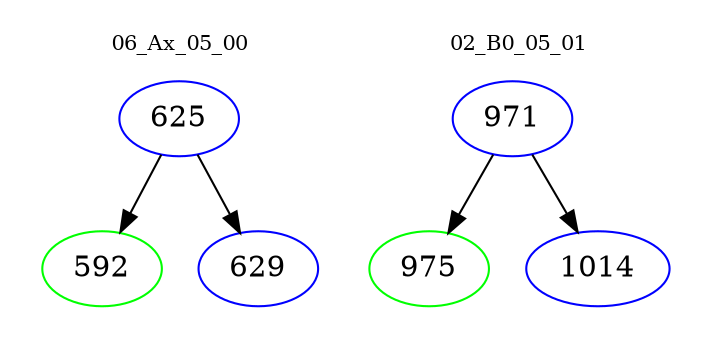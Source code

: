 digraph{
subgraph cluster_0 {
color = white
label = "06_Ax_05_00";
fontsize=10;
T0_625 [label="625", color="blue"]
T0_625 -> T0_592 [color="black"]
T0_592 [label="592", color="green"]
T0_625 -> T0_629 [color="black"]
T0_629 [label="629", color="blue"]
}
subgraph cluster_1 {
color = white
label = "02_B0_05_01";
fontsize=10;
T1_971 [label="971", color="blue"]
T1_971 -> T1_975 [color="black"]
T1_975 [label="975", color="green"]
T1_971 -> T1_1014 [color="black"]
T1_1014 [label="1014", color="blue"]
}
}
